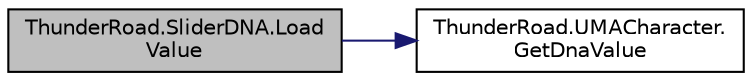 digraph "ThunderRoad.SliderDNA.LoadValue"
{
 // LATEX_PDF_SIZE
  edge [fontname="Helvetica",fontsize="10",labelfontname="Helvetica",labelfontsize="10"];
  node [fontname="Helvetica",fontsize="10",shape=record];
  rankdir="LR";
  Node1 [label="ThunderRoad.SliderDNA.Load\lValue",height=0.2,width=0.4,color="black", fillcolor="grey75", style="filled", fontcolor="black",tooltip="Loads the value."];
  Node1 -> Node2 [color="midnightblue",fontsize="10",style="solid",fontname="Helvetica"];
  Node2 [label="ThunderRoad.UMACharacter.\lGetDnaValue",height=0.2,width=0.4,color="black", fillcolor="white", style="filled",URL="$class_thunder_road_1_1_u_m_a_character.html#a4284c73bd190fc2a69c237cb3fc671e1",tooltip=" "];
}
